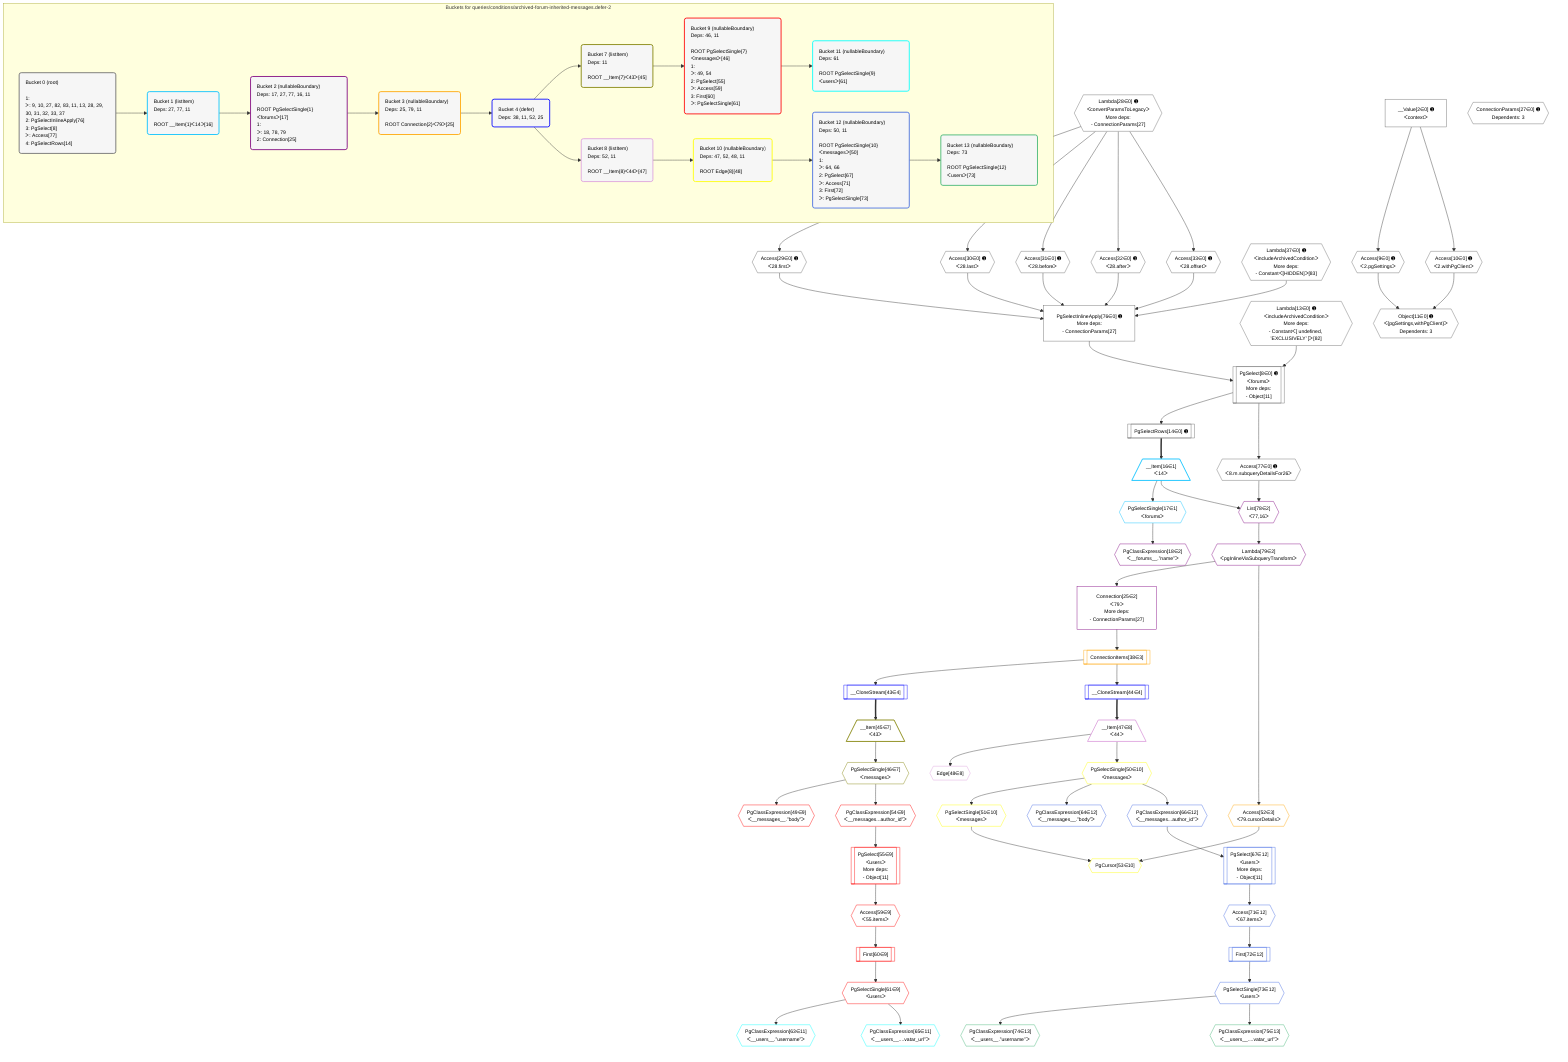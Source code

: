 %%{init: {'themeVariables': { 'fontSize': '12px'}}}%%
graph TD
    classDef path fill:#eee,stroke:#000,color:#000
    classDef plan fill:#fff,stroke-width:1px,color:#000
    classDef itemplan fill:#fff,stroke-width:2px,color:#000
    classDef unbatchedplan fill:#dff,stroke-width:1px,color:#000
    classDef sideeffectplan fill:#fcc,stroke-width:2px,color:#000
    classDef bucket fill:#f6f6f6,color:#000,stroke-width:2px,text-align:left

    subgraph "Buckets for queries/conditions/archived-forum-inherited-messages.defer-2"
    Bucket0("Bucket 0 (root)<br /><br />1: <br />ᐳ: 9, 10, 27, 82, 83, 11, 13, 28, 29, 30, 31, 32, 33, 37<br />2: PgSelectInlineApply[76]<br />3: PgSelect[8]<br />ᐳ: Access[77]<br />4: PgSelectRows[14]"):::bucket
    Bucket1("Bucket 1 (listItem)<br />Deps: 27, 77, 11<br /><br />ROOT __Item{1}ᐸ14ᐳ[16]"):::bucket
    Bucket2("Bucket 2 (nullableBoundary)<br />Deps: 17, 27, 77, 16, 11<br /><br />ROOT PgSelectSingle{1}ᐸforumsᐳ[17]<br />1: <br />ᐳ: 18, 78, 79<br />2: Connection[25]"):::bucket
    Bucket3("Bucket 3 (nullableBoundary)<br />Deps: 25, 79, 11<br /><br />ROOT Connection{2}ᐸ79ᐳ[25]"):::bucket
    Bucket4("Bucket 4 (defer)<br />Deps: 38, 11, 52, 25"):::bucket
    Bucket7("Bucket 7 (listItem)<br />Deps: 11<br /><br />ROOT __Item{7}ᐸ43ᐳ[45]"):::bucket
    Bucket8("Bucket 8 (listItem)<br />Deps: 52, 11<br /><br />ROOT __Item{8}ᐸ44ᐳ[47]"):::bucket
    Bucket9("Bucket 9 (nullableBoundary)<br />Deps: 46, 11<br /><br />ROOT PgSelectSingle{7}ᐸmessagesᐳ[46]<br />1: <br />ᐳ: 49, 54<br />2: PgSelect[55]<br />ᐳ: Access[59]<br />3: First[60]<br />ᐳ: PgSelectSingle[61]"):::bucket
    Bucket10("Bucket 10 (nullableBoundary)<br />Deps: 47, 52, 48, 11<br /><br />ROOT Edge{8}[48]"):::bucket
    Bucket11("Bucket 11 (nullableBoundary)<br />Deps: 61<br /><br />ROOT PgSelectSingle{9}ᐸusersᐳ[61]"):::bucket
    Bucket12("Bucket 12 (nullableBoundary)<br />Deps: 50, 11<br /><br />ROOT PgSelectSingle{10}ᐸmessagesᐳ[50]<br />1: <br />ᐳ: 64, 66<br />2: PgSelect[67]<br />ᐳ: Access[71]<br />3: First[72]<br />ᐳ: PgSelectSingle[73]"):::bucket
    Bucket13("Bucket 13 (nullableBoundary)<br />Deps: 73<br /><br />ROOT PgSelectSingle{12}ᐸusersᐳ[73]"):::bucket
    end
    Bucket0 --> Bucket1
    Bucket1 --> Bucket2
    Bucket2 --> Bucket3
    Bucket3 --> Bucket4
    Bucket4 --> Bucket7 & Bucket8
    Bucket7 --> Bucket9
    Bucket8 --> Bucket10
    Bucket9 --> Bucket11
    Bucket10 --> Bucket12
    Bucket12 --> Bucket13

    %% plan dependencies
    PgSelectInlineApply76["PgSelectInlineApply[76∈0] ➊<br />More deps:<br />- ConnectionParams[27]"]:::plan
    Access29{{"Access[29∈0] ➊<br />ᐸ28.firstᐳ"}}:::plan
    Access30{{"Access[30∈0] ➊<br />ᐸ28.lastᐳ"}}:::plan
    Access33{{"Access[33∈0] ➊<br />ᐸ28.offsetᐳ"}}:::plan
    Access32{{"Access[32∈0] ➊<br />ᐸ28.afterᐳ"}}:::plan
    Access31{{"Access[31∈0] ➊<br />ᐸ28.beforeᐳ"}}:::plan
    Lambda37{{"Lambda[37∈0] ➊<br />ᐸincludeArchivedConditionᐳ<br />More deps:<br />- Constantᐸ[HIDDEN]ᐳ[83]"}}:::plan
    Access29 & Access30 & Access33 & Access32 & Access31 & Lambda37 --> PgSelectInlineApply76
    PgSelect8[["PgSelect[8∈0] ➊<br />ᐸforumsᐳ<br />More deps:<br />- Object[11]"]]:::plan
    Lambda13{{"Lambda[13∈0] ➊<br />ᐸincludeArchivedConditionᐳ<br />More deps:<br />- Constantᐸ[ undefined, 'EXCLUSIVELY' ]ᐳ[82]"}}:::plan
    Lambda13 & PgSelectInlineApply76 --> PgSelect8
    Object11{{"Object[11∈0] ➊<br />ᐸ{pgSettings,withPgClient}ᐳ<br />Dependents: 3"}}:::plan
    Access9{{"Access[9∈0] ➊<br />ᐸ2.pgSettingsᐳ"}}:::plan
    Access10{{"Access[10∈0] ➊<br />ᐸ2.withPgClientᐳ"}}:::plan
    Access9 & Access10 --> Object11
    __Value2["__Value[2∈0] ➊<br />ᐸcontextᐳ"]:::plan
    __Value2 --> Access9
    __Value2 --> Access10
    PgSelectRows14[["PgSelectRows[14∈0] ➊"]]:::plan
    PgSelect8 --> PgSelectRows14
    Lambda28{{"Lambda[28∈0] ➊<br />ᐸconvertParamsToLegacyᐳ<br />More deps:<br />- ConnectionParams[27]"}}:::plan
    Lambda28 --> Access29
    Lambda28 --> Access30
    Lambda28 --> Access31
    Lambda28 --> Access32
    Lambda28 --> Access33
    Access77{{"Access[77∈0] ➊<br />ᐸ8.m.subqueryDetailsFor26ᐳ"}}:::plan
    PgSelect8 --> Access77
    ConnectionParams27{{"ConnectionParams[27∈0] ➊<br />Dependents: 3"}}:::plan
    __Item16[/"__Item[16∈1]<br />ᐸ14ᐳ"\]:::itemplan
    PgSelectRows14 ==> __Item16
    PgSelectSingle17{{"PgSelectSingle[17∈1]<br />ᐸforumsᐳ"}}:::plan
    __Item16 --> PgSelectSingle17
    Connection25["Connection[25∈2]<br />ᐸ79ᐳ<br />More deps:<br />- ConnectionParams[27]"]:::plan
    Lambda79{{"Lambda[79∈2]<br />ᐸpgInlineViaSubqueryTransformᐳ"}}:::plan
    Lambda79 --> Connection25
    List78{{"List[78∈2]<br />ᐸ77,16ᐳ"}}:::plan
    Access77 & __Item16 --> List78
    PgClassExpression18{{"PgClassExpression[18∈2]<br />ᐸ__forums__.”name”ᐳ"}}:::plan
    PgSelectSingle17 --> PgClassExpression18
    List78 --> Lambda79
    ConnectionItems38[["ConnectionItems[38∈3]"]]:::plan
    Connection25 --> ConnectionItems38
    Access52{{"Access[52∈3]<br />ᐸ79.cursorDetailsᐳ"}}:::plan
    Lambda79 --> Access52
    __CloneStream43[["__CloneStream[43∈4]"]]:::plan
    ConnectionItems38 --> __CloneStream43
    __CloneStream44[["__CloneStream[44∈4]"]]:::plan
    ConnectionItems38 --> __CloneStream44
    __Item45[/"__Item[45∈7]<br />ᐸ43ᐳ"\]:::itemplan
    __CloneStream43 ==> __Item45
    PgSelectSingle46{{"PgSelectSingle[46∈7]<br />ᐸmessagesᐳ"}}:::plan
    __Item45 --> PgSelectSingle46
    __Item47[/"__Item[47∈8]<br />ᐸ44ᐳ"\]:::itemplan
    __CloneStream44 ==> __Item47
    Edge48{{"Edge[48∈8]"}}:::plan
    __Item47 --> Edge48
    PgSelect55[["PgSelect[55∈9]<br />ᐸusersᐳ<br />More deps:<br />- Object[11]"]]:::plan
    PgClassExpression54{{"PgClassExpression[54∈9]<br />ᐸ__messages...author_id”ᐳ"}}:::plan
    PgClassExpression54 --> PgSelect55
    PgClassExpression49{{"PgClassExpression[49∈9]<br />ᐸ__messages__.”body”ᐳ"}}:::plan
    PgSelectSingle46 --> PgClassExpression49
    PgSelectSingle46 --> PgClassExpression54
    Access59{{"Access[59∈9]<br />ᐸ55.itemsᐳ"}}:::plan
    PgSelect55 --> Access59
    First60[["First[60∈9]"]]:::plan
    Access59 --> First60
    PgSelectSingle61{{"PgSelectSingle[61∈9]<br />ᐸusersᐳ"}}:::plan
    First60 --> PgSelectSingle61
    PgCursor53{{"PgCursor[53∈10]"}}:::plan
    PgSelectSingle51{{"PgSelectSingle[51∈10]<br />ᐸmessagesᐳ"}}:::plan
    PgSelectSingle51 & Access52 --> PgCursor53
    PgSelectSingle50{{"PgSelectSingle[50∈10]<br />ᐸmessagesᐳ"}}:::plan
    __Item47 --> PgSelectSingle50
    PgSelectSingle50 --> PgSelectSingle51
    PgClassExpression63{{"PgClassExpression[63∈11]<br />ᐸ__users__.”username”ᐳ"}}:::plan
    PgSelectSingle61 --> PgClassExpression63
    PgClassExpression65{{"PgClassExpression[65∈11]<br />ᐸ__users__....vatar_url”ᐳ"}}:::plan
    PgSelectSingle61 --> PgClassExpression65
    PgSelect67[["PgSelect[67∈12]<br />ᐸusersᐳ<br />More deps:<br />- Object[11]"]]:::plan
    PgClassExpression66{{"PgClassExpression[66∈12]<br />ᐸ__messages...author_id”ᐳ"}}:::plan
    PgClassExpression66 --> PgSelect67
    PgClassExpression64{{"PgClassExpression[64∈12]<br />ᐸ__messages__.”body”ᐳ"}}:::plan
    PgSelectSingle50 --> PgClassExpression64
    PgSelectSingle50 --> PgClassExpression66
    Access71{{"Access[71∈12]<br />ᐸ67.itemsᐳ"}}:::plan
    PgSelect67 --> Access71
    First72[["First[72∈12]"]]:::plan
    Access71 --> First72
    PgSelectSingle73{{"PgSelectSingle[73∈12]<br />ᐸusersᐳ"}}:::plan
    First72 --> PgSelectSingle73
    PgClassExpression74{{"PgClassExpression[74∈13]<br />ᐸ__users__.”username”ᐳ"}}:::plan
    PgSelectSingle73 --> PgClassExpression74
    PgClassExpression75{{"PgClassExpression[75∈13]<br />ᐸ__users__....vatar_url”ᐳ"}}:::plan
    PgSelectSingle73 --> PgClassExpression75

    %% define steps
    classDef bucket0 stroke:#696969
    class Bucket0,__Value2,PgSelect8,Access9,Access10,Object11,Lambda13,PgSelectRows14,ConnectionParams27,Lambda28,Access29,Access30,Access31,Access32,Access33,Lambda37,PgSelectInlineApply76,Access77 bucket0
    classDef bucket1 stroke:#00bfff
    class Bucket1,__Item16,PgSelectSingle17 bucket1
    classDef bucket2 stroke:#7f007f
    class Bucket2,PgClassExpression18,Connection25,List78,Lambda79 bucket2
    classDef bucket3 stroke:#ffa500
    class Bucket3,ConnectionItems38,Access52 bucket3
    classDef bucket4 stroke:#0000ff
    class Bucket4,__CloneStream43,__CloneStream44 bucket4
    classDef bucket7 stroke:#808000
    class Bucket7,__Item45,PgSelectSingle46 bucket7
    classDef bucket8 stroke:#dda0dd
    class Bucket8,__Item47,Edge48 bucket8
    classDef bucket9 stroke:#ff0000
    class Bucket9,PgClassExpression49,PgClassExpression54,PgSelect55,Access59,First60,PgSelectSingle61 bucket9
    classDef bucket10 stroke:#ffff00
    class Bucket10,PgSelectSingle50,PgSelectSingle51,PgCursor53 bucket10
    classDef bucket11 stroke:#00ffff
    class Bucket11,PgClassExpression63,PgClassExpression65 bucket11
    classDef bucket12 stroke:#4169e1
    class Bucket12,PgClassExpression64,PgClassExpression66,PgSelect67,Access71,First72,PgSelectSingle73 bucket12
    classDef bucket13 stroke:#3cb371
    class Bucket13,PgClassExpression74,PgClassExpression75 bucket13